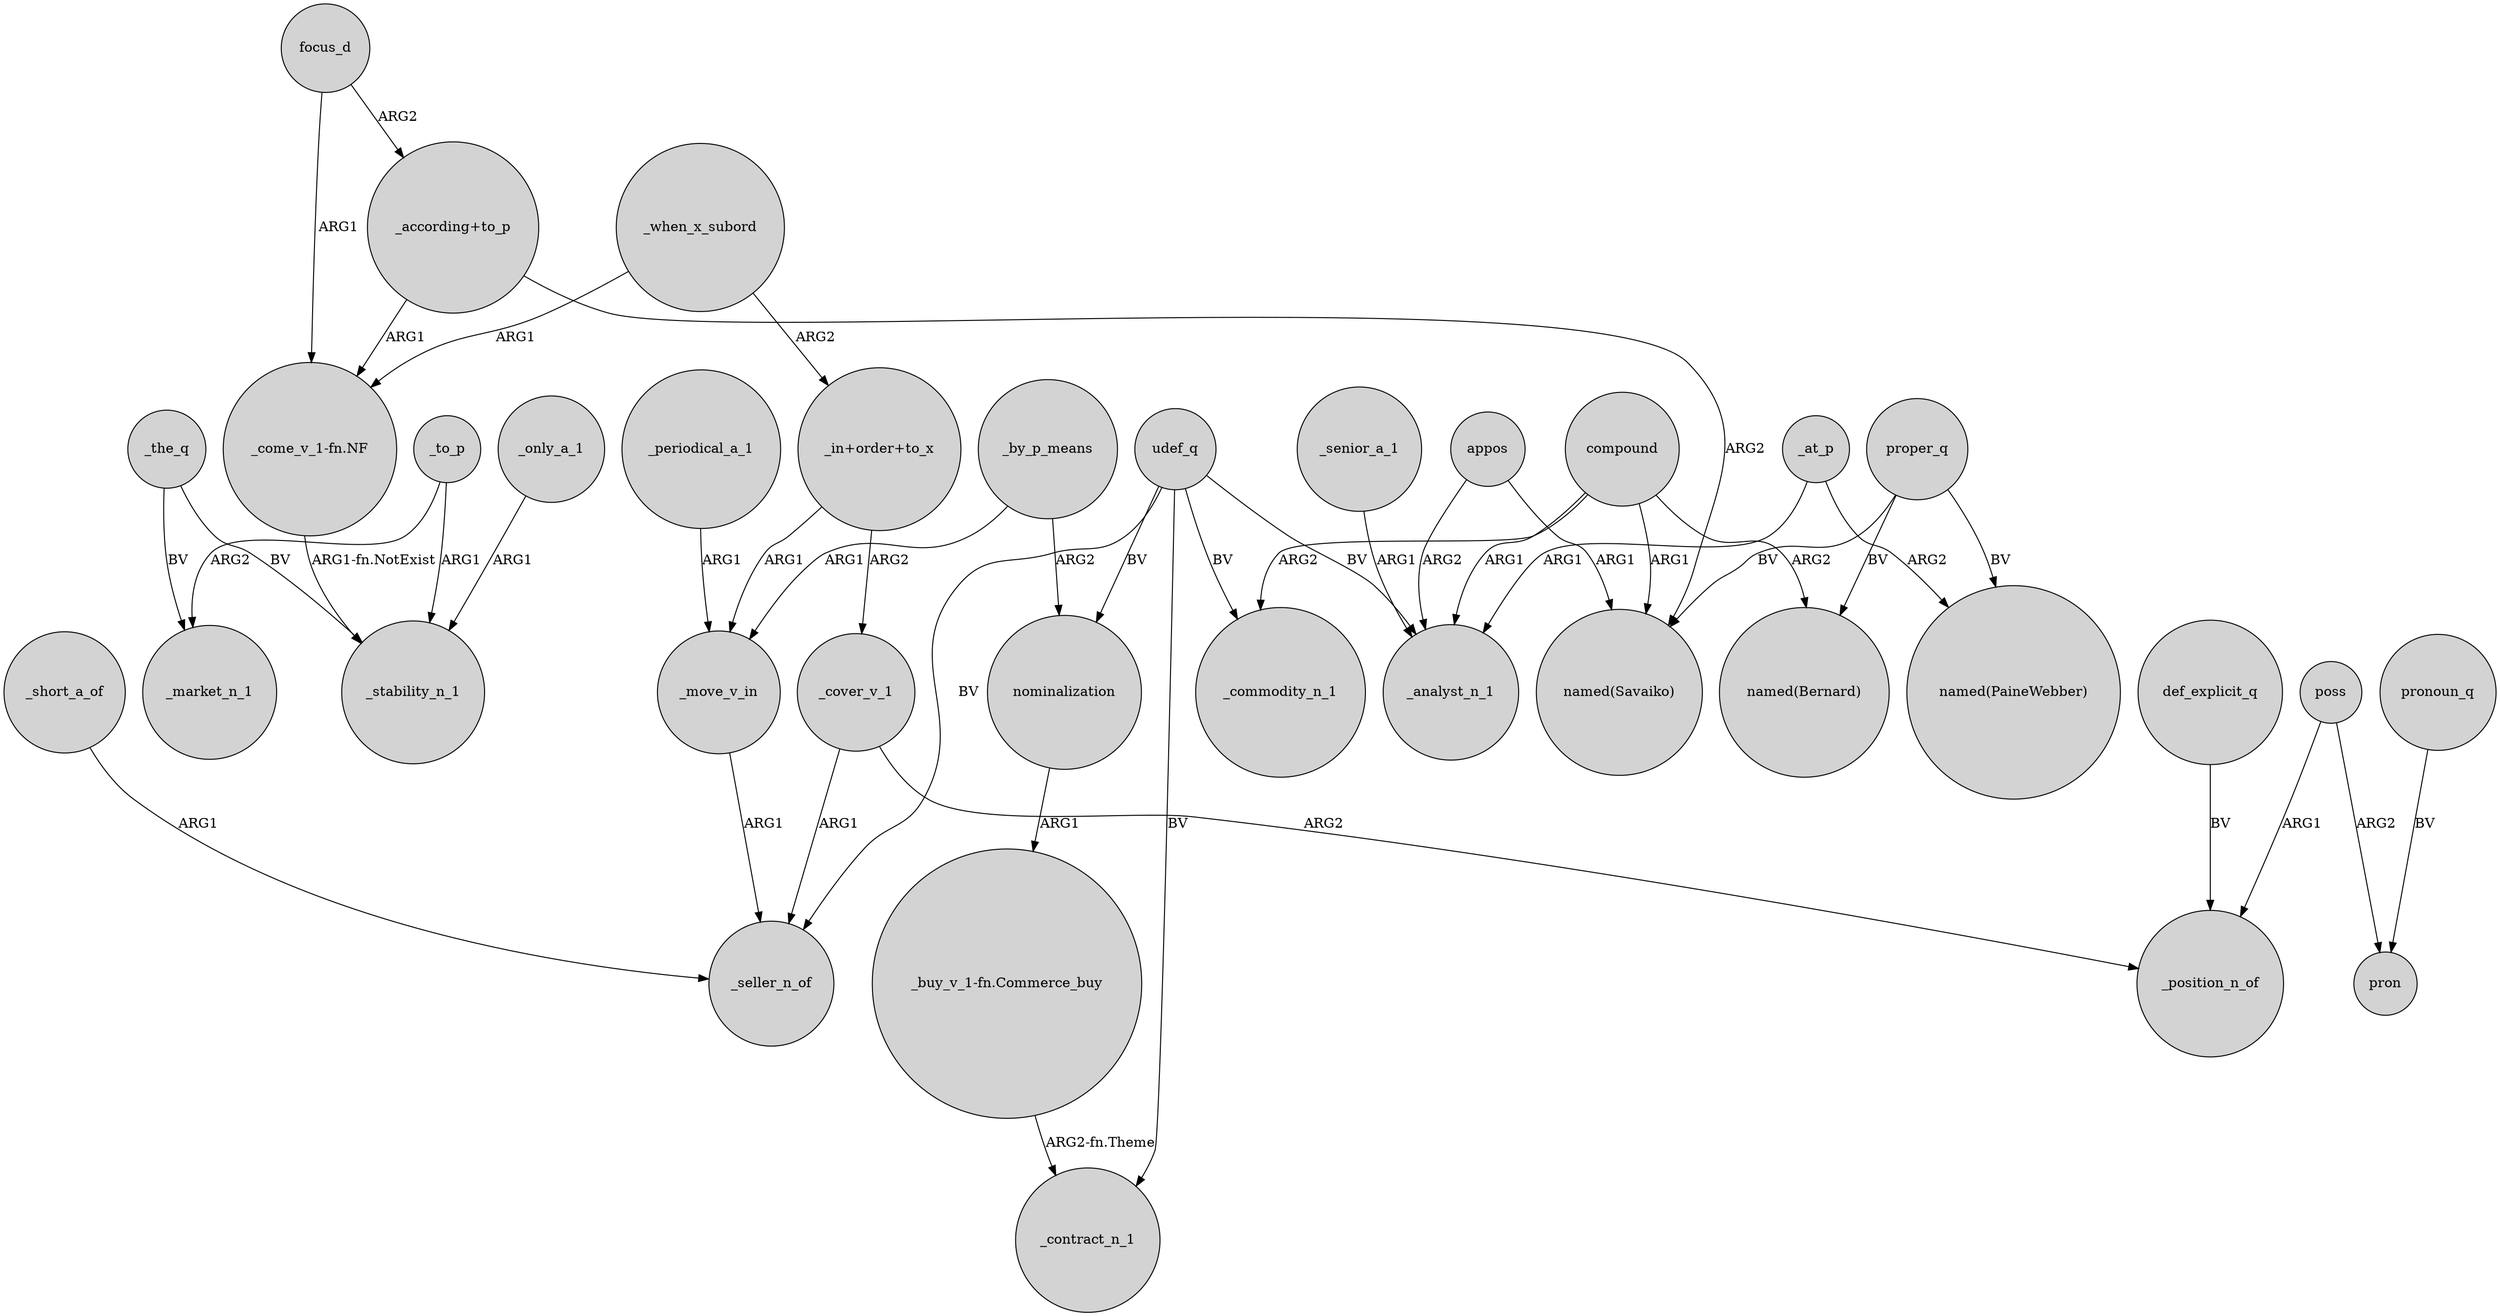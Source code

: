 digraph {
	node [shape=circle style=filled]
	"_come_v_1-fn.NF" -> _stability_n_1 [label="ARG1-fn.NotExist"]
	_by_p_means -> nominalization [label=ARG2]
	poss -> pron [label=ARG2]
	udef_q -> _commodity_n_1 [label=BV]
	_cover_v_1 -> _seller_n_of [label=ARG1]
	_when_x_subord -> "_come_v_1-fn.NF" [label=ARG1]
	_the_q -> _stability_n_1 [label=BV]
	"_in+order+to_x" -> _cover_v_1 [label=ARG2]
	_move_v_in -> _seller_n_of [label=ARG1]
	compound -> _commodity_n_1 [label=ARG2]
	appos -> "named(Savaiko)" [label=ARG1]
	_periodical_a_1 -> _move_v_in [label=ARG1]
	_at_p -> "named(PaineWebber)" [label=ARG2]
	proper_q -> "named(Savaiko)" [label=BV]
	compound -> "named(Bernard)" [label=ARG2]
	_by_p_means -> _move_v_in [label=ARG1]
	udef_q -> _seller_n_of [label=BV]
	def_explicit_q -> _position_n_of [label=BV]
	proper_q -> "named(Bernard)" [label=BV]
	_at_p -> _analyst_n_1 [label=ARG1]
	_to_p -> _market_n_1 [label=ARG2]
	pronoun_q -> pron [label=BV]
	appos -> _analyst_n_1 [label=ARG2]
	nominalization -> "_buy_v_1-fn.Commerce_buy" [label=ARG1]
	"_in+order+to_x" -> _move_v_in [label=ARG1]
	"_buy_v_1-fn.Commerce_buy" -> _contract_n_1 [label="ARG2-fn.Theme"]
	proper_q -> "named(PaineWebber)" [label=BV]
	focus_d -> "_according+to_p" [label=ARG2]
	udef_q -> nominalization [label=BV]
	focus_d -> "_come_v_1-fn.NF" [label=ARG1]
	_cover_v_1 -> _position_n_of [label=ARG2]
	compound -> "named(Savaiko)" [label=ARG1]
	poss -> _position_n_of [label=ARG1]
	_when_x_subord -> "_in+order+to_x" [label=ARG2]
	"_according+to_p" -> "_come_v_1-fn.NF" [label=ARG1]
	_senior_a_1 -> _analyst_n_1 [label=ARG1]
	"_according+to_p" -> "named(Savaiko)" [label=ARG2]
	_only_a_1 -> _stability_n_1 [label=ARG1]
	_short_a_of -> _seller_n_of [label=ARG1]
	_to_p -> _stability_n_1 [label=ARG1]
	_the_q -> _market_n_1 [label=BV]
	udef_q -> _contract_n_1 [label=BV]
	udef_q -> _analyst_n_1 [label=BV]
	compound -> _analyst_n_1 [label=ARG1]
}
